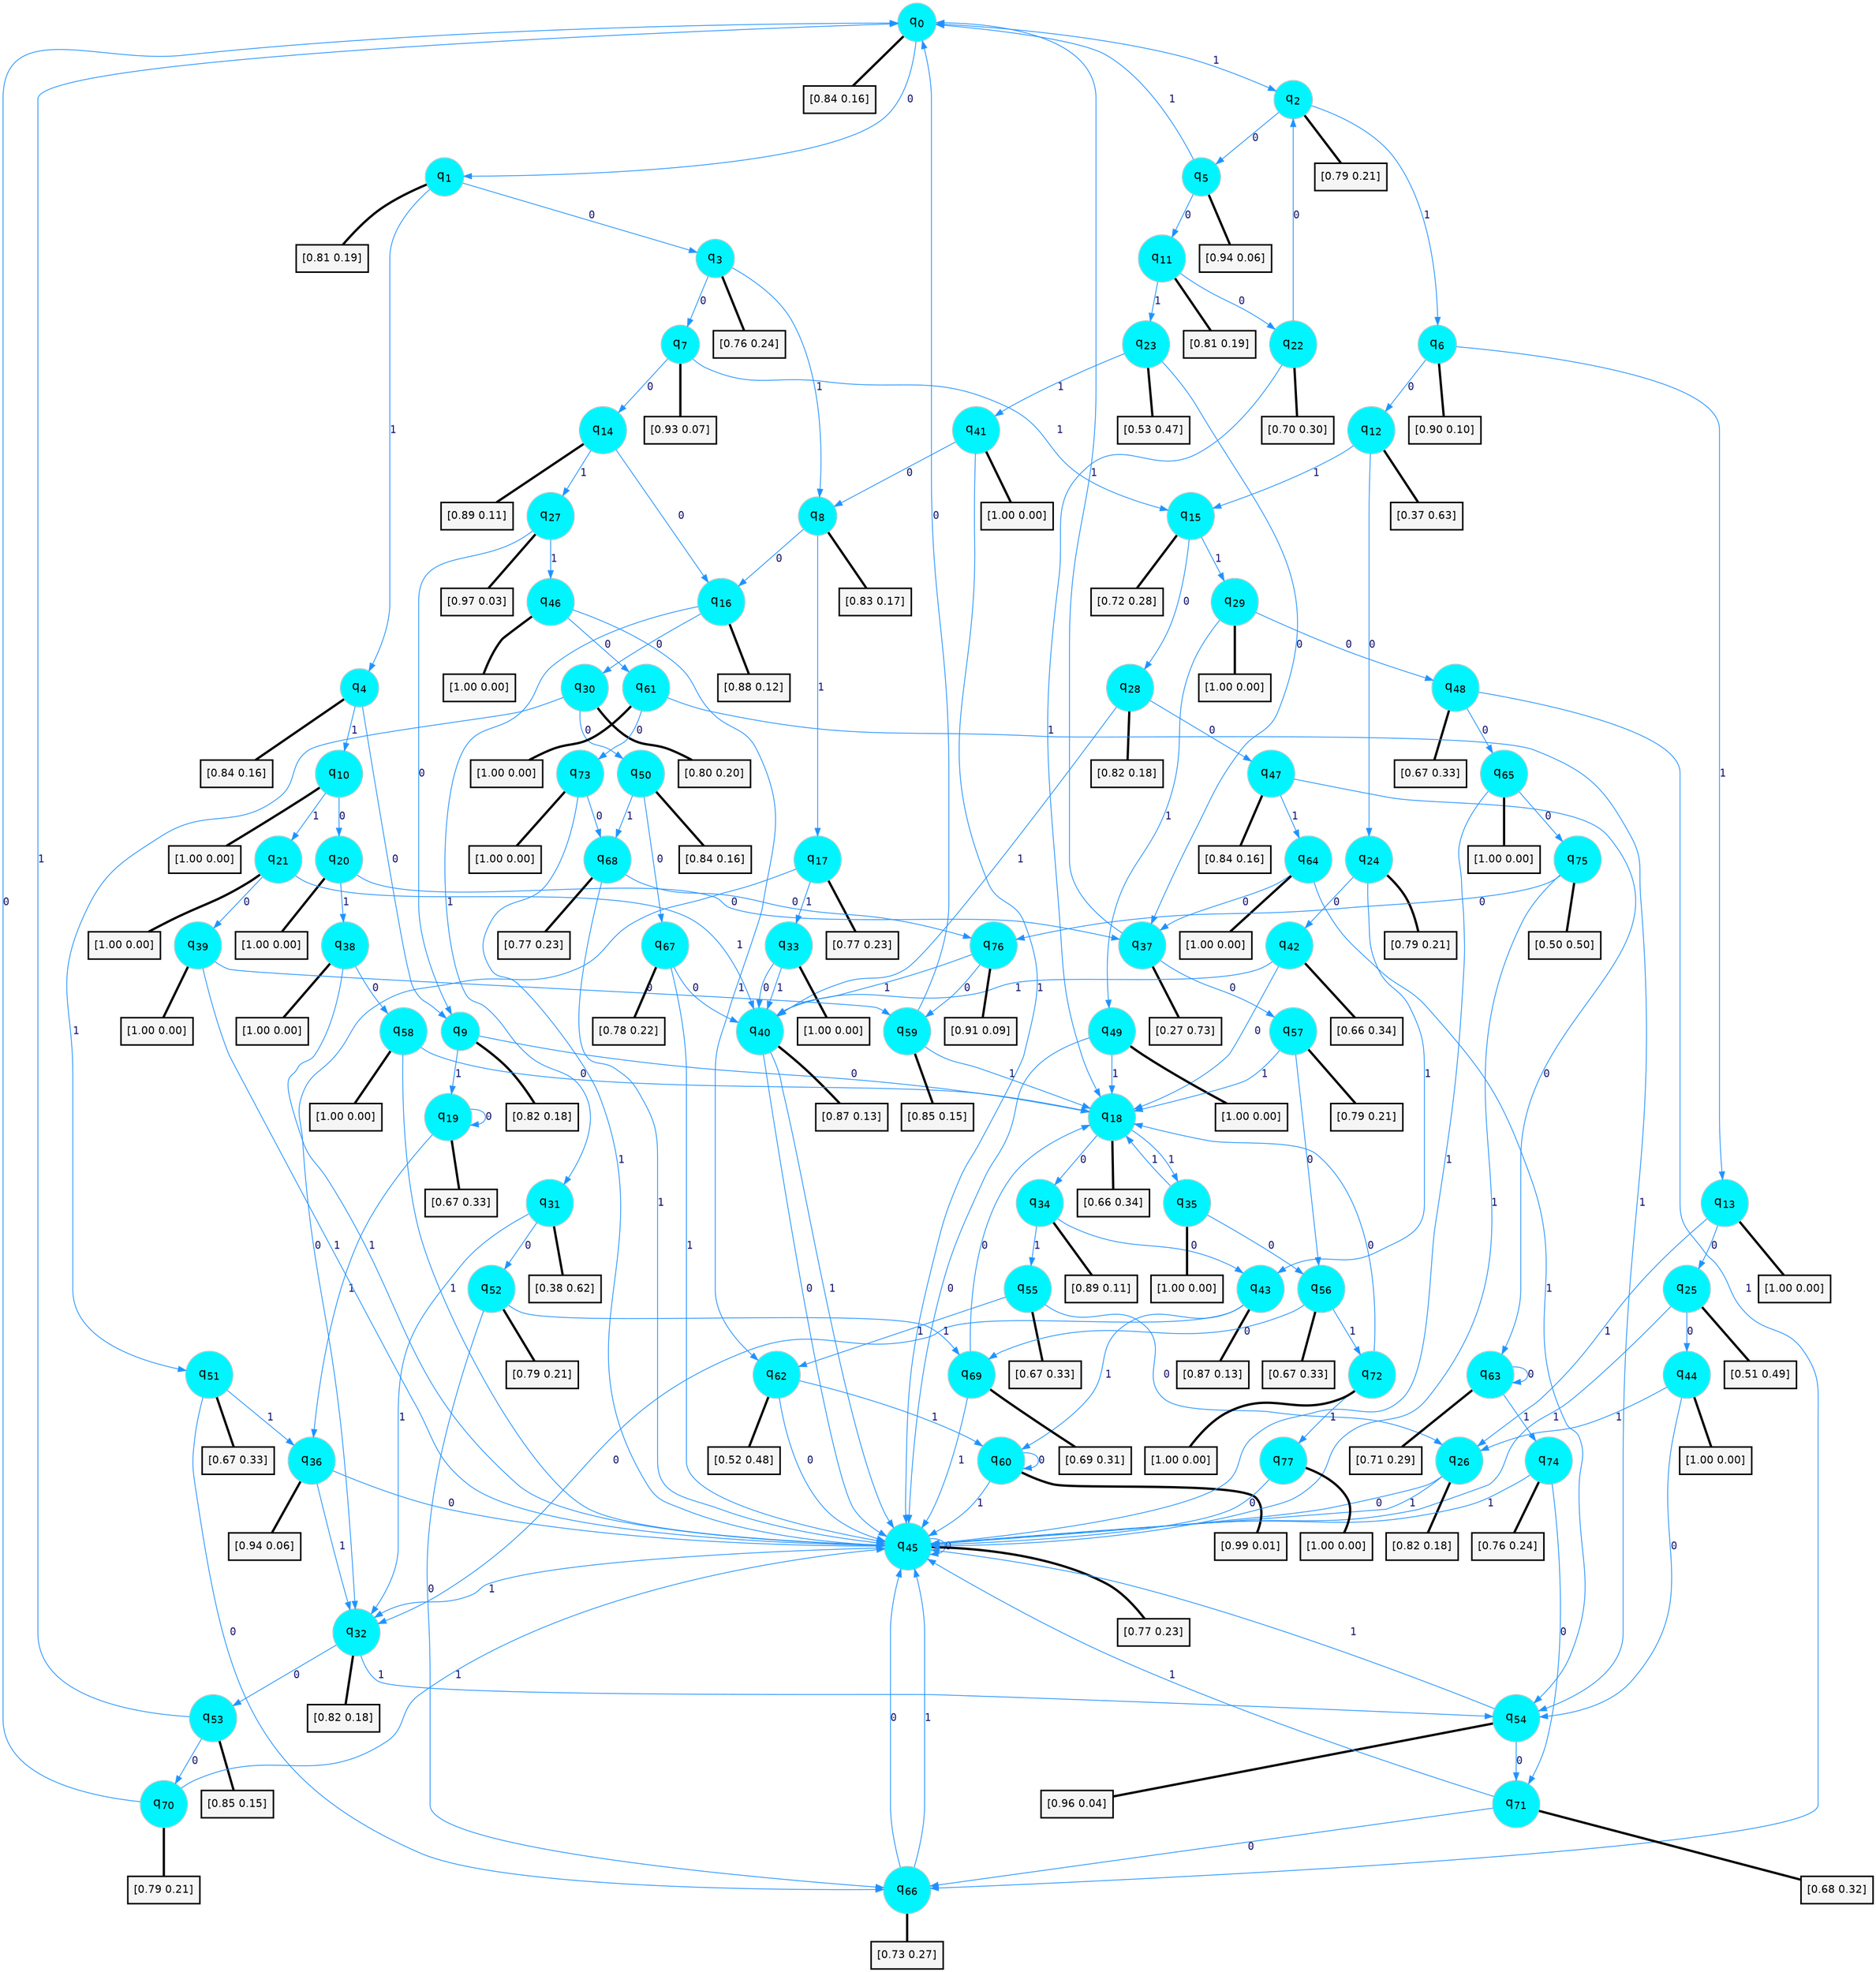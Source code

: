 digraph G {
graph [
bgcolor=transparent, dpi=300, rankdir=TD, size="40,25"];
node [
color=gray, fillcolor=turquoise1, fontcolor=black, fontname=Helvetica, fontsize=16, fontweight=bold, shape=circle, style=filled];
edge [
arrowsize=1, color=dodgerblue1, fontcolor=midnightblue, fontname=courier, fontweight=bold, penwidth=1, style=solid, weight=20];
0[label=<q<SUB>0</SUB>>];
1[label=<q<SUB>1</SUB>>];
2[label=<q<SUB>2</SUB>>];
3[label=<q<SUB>3</SUB>>];
4[label=<q<SUB>4</SUB>>];
5[label=<q<SUB>5</SUB>>];
6[label=<q<SUB>6</SUB>>];
7[label=<q<SUB>7</SUB>>];
8[label=<q<SUB>8</SUB>>];
9[label=<q<SUB>9</SUB>>];
10[label=<q<SUB>10</SUB>>];
11[label=<q<SUB>11</SUB>>];
12[label=<q<SUB>12</SUB>>];
13[label=<q<SUB>13</SUB>>];
14[label=<q<SUB>14</SUB>>];
15[label=<q<SUB>15</SUB>>];
16[label=<q<SUB>16</SUB>>];
17[label=<q<SUB>17</SUB>>];
18[label=<q<SUB>18</SUB>>];
19[label=<q<SUB>19</SUB>>];
20[label=<q<SUB>20</SUB>>];
21[label=<q<SUB>21</SUB>>];
22[label=<q<SUB>22</SUB>>];
23[label=<q<SUB>23</SUB>>];
24[label=<q<SUB>24</SUB>>];
25[label=<q<SUB>25</SUB>>];
26[label=<q<SUB>26</SUB>>];
27[label=<q<SUB>27</SUB>>];
28[label=<q<SUB>28</SUB>>];
29[label=<q<SUB>29</SUB>>];
30[label=<q<SUB>30</SUB>>];
31[label=<q<SUB>31</SUB>>];
32[label=<q<SUB>32</SUB>>];
33[label=<q<SUB>33</SUB>>];
34[label=<q<SUB>34</SUB>>];
35[label=<q<SUB>35</SUB>>];
36[label=<q<SUB>36</SUB>>];
37[label=<q<SUB>37</SUB>>];
38[label=<q<SUB>38</SUB>>];
39[label=<q<SUB>39</SUB>>];
40[label=<q<SUB>40</SUB>>];
41[label=<q<SUB>41</SUB>>];
42[label=<q<SUB>42</SUB>>];
43[label=<q<SUB>43</SUB>>];
44[label=<q<SUB>44</SUB>>];
45[label=<q<SUB>45</SUB>>];
46[label=<q<SUB>46</SUB>>];
47[label=<q<SUB>47</SUB>>];
48[label=<q<SUB>48</SUB>>];
49[label=<q<SUB>49</SUB>>];
50[label=<q<SUB>50</SUB>>];
51[label=<q<SUB>51</SUB>>];
52[label=<q<SUB>52</SUB>>];
53[label=<q<SUB>53</SUB>>];
54[label=<q<SUB>54</SUB>>];
55[label=<q<SUB>55</SUB>>];
56[label=<q<SUB>56</SUB>>];
57[label=<q<SUB>57</SUB>>];
58[label=<q<SUB>58</SUB>>];
59[label=<q<SUB>59</SUB>>];
60[label=<q<SUB>60</SUB>>];
61[label=<q<SUB>61</SUB>>];
62[label=<q<SUB>62</SUB>>];
63[label=<q<SUB>63</SUB>>];
64[label=<q<SUB>64</SUB>>];
65[label=<q<SUB>65</SUB>>];
66[label=<q<SUB>66</SUB>>];
67[label=<q<SUB>67</SUB>>];
68[label=<q<SUB>68</SUB>>];
69[label=<q<SUB>69</SUB>>];
70[label=<q<SUB>70</SUB>>];
71[label=<q<SUB>71</SUB>>];
72[label=<q<SUB>72</SUB>>];
73[label=<q<SUB>73</SUB>>];
74[label=<q<SUB>74</SUB>>];
75[label=<q<SUB>75</SUB>>];
76[label=<q<SUB>76</SUB>>];
77[label=<q<SUB>77</SUB>>];
78[label="[0.84 0.16]", shape=box,fontcolor=black, fontname=Helvetica, fontsize=14, penwidth=2, fillcolor=whitesmoke,color=black];
79[label="[0.81 0.19]", shape=box,fontcolor=black, fontname=Helvetica, fontsize=14, penwidth=2, fillcolor=whitesmoke,color=black];
80[label="[0.79 0.21]", shape=box,fontcolor=black, fontname=Helvetica, fontsize=14, penwidth=2, fillcolor=whitesmoke,color=black];
81[label="[0.76 0.24]", shape=box,fontcolor=black, fontname=Helvetica, fontsize=14, penwidth=2, fillcolor=whitesmoke,color=black];
82[label="[0.84 0.16]", shape=box,fontcolor=black, fontname=Helvetica, fontsize=14, penwidth=2, fillcolor=whitesmoke,color=black];
83[label="[0.94 0.06]", shape=box,fontcolor=black, fontname=Helvetica, fontsize=14, penwidth=2, fillcolor=whitesmoke,color=black];
84[label="[0.90 0.10]", shape=box,fontcolor=black, fontname=Helvetica, fontsize=14, penwidth=2, fillcolor=whitesmoke,color=black];
85[label="[0.93 0.07]", shape=box,fontcolor=black, fontname=Helvetica, fontsize=14, penwidth=2, fillcolor=whitesmoke,color=black];
86[label="[0.83 0.17]", shape=box,fontcolor=black, fontname=Helvetica, fontsize=14, penwidth=2, fillcolor=whitesmoke,color=black];
87[label="[0.82 0.18]", shape=box,fontcolor=black, fontname=Helvetica, fontsize=14, penwidth=2, fillcolor=whitesmoke,color=black];
88[label="[1.00 0.00]", shape=box,fontcolor=black, fontname=Helvetica, fontsize=14, penwidth=2, fillcolor=whitesmoke,color=black];
89[label="[0.81 0.19]", shape=box,fontcolor=black, fontname=Helvetica, fontsize=14, penwidth=2, fillcolor=whitesmoke,color=black];
90[label="[0.37 0.63]", shape=box,fontcolor=black, fontname=Helvetica, fontsize=14, penwidth=2, fillcolor=whitesmoke,color=black];
91[label="[1.00 0.00]", shape=box,fontcolor=black, fontname=Helvetica, fontsize=14, penwidth=2, fillcolor=whitesmoke,color=black];
92[label="[0.89 0.11]", shape=box,fontcolor=black, fontname=Helvetica, fontsize=14, penwidth=2, fillcolor=whitesmoke,color=black];
93[label="[0.72 0.28]", shape=box,fontcolor=black, fontname=Helvetica, fontsize=14, penwidth=2, fillcolor=whitesmoke,color=black];
94[label="[0.88 0.12]", shape=box,fontcolor=black, fontname=Helvetica, fontsize=14, penwidth=2, fillcolor=whitesmoke,color=black];
95[label="[0.77 0.23]", shape=box,fontcolor=black, fontname=Helvetica, fontsize=14, penwidth=2, fillcolor=whitesmoke,color=black];
96[label="[0.66 0.34]", shape=box,fontcolor=black, fontname=Helvetica, fontsize=14, penwidth=2, fillcolor=whitesmoke,color=black];
97[label="[0.67 0.33]", shape=box,fontcolor=black, fontname=Helvetica, fontsize=14, penwidth=2, fillcolor=whitesmoke,color=black];
98[label="[1.00 0.00]", shape=box,fontcolor=black, fontname=Helvetica, fontsize=14, penwidth=2, fillcolor=whitesmoke,color=black];
99[label="[1.00 0.00]", shape=box,fontcolor=black, fontname=Helvetica, fontsize=14, penwidth=2, fillcolor=whitesmoke,color=black];
100[label="[0.70 0.30]", shape=box,fontcolor=black, fontname=Helvetica, fontsize=14, penwidth=2, fillcolor=whitesmoke,color=black];
101[label="[0.53 0.47]", shape=box,fontcolor=black, fontname=Helvetica, fontsize=14, penwidth=2, fillcolor=whitesmoke,color=black];
102[label="[0.79 0.21]", shape=box,fontcolor=black, fontname=Helvetica, fontsize=14, penwidth=2, fillcolor=whitesmoke,color=black];
103[label="[0.51 0.49]", shape=box,fontcolor=black, fontname=Helvetica, fontsize=14, penwidth=2, fillcolor=whitesmoke,color=black];
104[label="[0.82 0.18]", shape=box,fontcolor=black, fontname=Helvetica, fontsize=14, penwidth=2, fillcolor=whitesmoke,color=black];
105[label="[0.97 0.03]", shape=box,fontcolor=black, fontname=Helvetica, fontsize=14, penwidth=2, fillcolor=whitesmoke,color=black];
106[label="[0.82 0.18]", shape=box,fontcolor=black, fontname=Helvetica, fontsize=14, penwidth=2, fillcolor=whitesmoke,color=black];
107[label="[1.00 0.00]", shape=box,fontcolor=black, fontname=Helvetica, fontsize=14, penwidth=2, fillcolor=whitesmoke,color=black];
108[label="[0.80 0.20]", shape=box,fontcolor=black, fontname=Helvetica, fontsize=14, penwidth=2, fillcolor=whitesmoke,color=black];
109[label="[0.38 0.62]", shape=box,fontcolor=black, fontname=Helvetica, fontsize=14, penwidth=2, fillcolor=whitesmoke,color=black];
110[label="[0.82 0.18]", shape=box,fontcolor=black, fontname=Helvetica, fontsize=14, penwidth=2, fillcolor=whitesmoke,color=black];
111[label="[1.00 0.00]", shape=box,fontcolor=black, fontname=Helvetica, fontsize=14, penwidth=2, fillcolor=whitesmoke,color=black];
112[label="[0.89 0.11]", shape=box,fontcolor=black, fontname=Helvetica, fontsize=14, penwidth=2, fillcolor=whitesmoke,color=black];
113[label="[1.00 0.00]", shape=box,fontcolor=black, fontname=Helvetica, fontsize=14, penwidth=2, fillcolor=whitesmoke,color=black];
114[label="[0.94 0.06]", shape=box,fontcolor=black, fontname=Helvetica, fontsize=14, penwidth=2, fillcolor=whitesmoke,color=black];
115[label="[0.27 0.73]", shape=box,fontcolor=black, fontname=Helvetica, fontsize=14, penwidth=2, fillcolor=whitesmoke,color=black];
116[label="[1.00 0.00]", shape=box,fontcolor=black, fontname=Helvetica, fontsize=14, penwidth=2, fillcolor=whitesmoke,color=black];
117[label="[1.00 0.00]", shape=box,fontcolor=black, fontname=Helvetica, fontsize=14, penwidth=2, fillcolor=whitesmoke,color=black];
118[label="[0.87 0.13]", shape=box,fontcolor=black, fontname=Helvetica, fontsize=14, penwidth=2, fillcolor=whitesmoke,color=black];
119[label="[1.00 0.00]", shape=box,fontcolor=black, fontname=Helvetica, fontsize=14, penwidth=2, fillcolor=whitesmoke,color=black];
120[label="[0.66 0.34]", shape=box,fontcolor=black, fontname=Helvetica, fontsize=14, penwidth=2, fillcolor=whitesmoke,color=black];
121[label="[0.87 0.13]", shape=box,fontcolor=black, fontname=Helvetica, fontsize=14, penwidth=2, fillcolor=whitesmoke,color=black];
122[label="[1.00 0.00]", shape=box,fontcolor=black, fontname=Helvetica, fontsize=14, penwidth=2, fillcolor=whitesmoke,color=black];
123[label="[0.77 0.23]", shape=box,fontcolor=black, fontname=Helvetica, fontsize=14, penwidth=2, fillcolor=whitesmoke,color=black];
124[label="[1.00 0.00]", shape=box,fontcolor=black, fontname=Helvetica, fontsize=14, penwidth=2, fillcolor=whitesmoke,color=black];
125[label="[0.84 0.16]", shape=box,fontcolor=black, fontname=Helvetica, fontsize=14, penwidth=2, fillcolor=whitesmoke,color=black];
126[label="[0.67 0.33]", shape=box,fontcolor=black, fontname=Helvetica, fontsize=14, penwidth=2, fillcolor=whitesmoke,color=black];
127[label="[1.00 0.00]", shape=box,fontcolor=black, fontname=Helvetica, fontsize=14, penwidth=2, fillcolor=whitesmoke,color=black];
128[label="[0.84 0.16]", shape=box,fontcolor=black, fontname=Helvetica, fontsize=14, penwidth=2, fillcolor=whitesmoke,color=black];
129[label="[0.67 0.33]", shape=box,fontcolor=black, fontname=Helvetica, fontsize=14, penwidth=2, fillcolor=whitesmoke,color=black];
130[label="[0.79 0.21]", shape=box,fontcolor=black, fontname=Helvetica, fontsize=14, penwidth=2, fillcolor=whitesmoke,color=black];
131[label="[0.85 0.15]", shape=box,fontcolor=black, fontname=Helvetica, fontsize=14, penwidth=2, fillcolor=whitesmoke,color=black];
132[label="[0.96 0.04]", shape=box,fontcolor=black, fontname=Helvetica, fontsize=14, penwidth=2, fillcolor=whitesmoke,color=black];
133[label="[0.67 0.33]", shape=box,fontcolor=black, fontname=Helvetica, fontsize=14, penwidth=2, fillcolor=whitesmoke,color=black];
134[label="[0.67 0.33]", shape=box,fontcolor=black, fontname=Helvetica, fontsize=14, penwidth=2, fillcolor=whitesmoke,color=black];
135[label="[0.79 0.21]", shape=box,fontcolor=black, fontname=Helvetica, fontsize=14, penwidth=2, fillcolor=whitesmoke,color=black];
136[label="[1.00 0.00]", shape=box,fontcolor=black, fontname=Helvetica, fontsize=14, penwidth=2, fillcolor=whitesmoke,color=black];
137[label="[0.85 0.15]", shape=box,fontcolor=black, fontname=Helvetica, fontsize=14, penwidth=2, fillcolor=whitesmoke,color=black];
138[label="[0.99 0.01]", shape=box,fontcolor=black, fontname=Helvetica, fontsize=14, penwidth=2, fillcolor=whitesmoke,color=black];
139[label="[1.00 0.00]", shape=box,fontcolor=black, fontname=Helvetica, fontsize=14, penwidth=2, fillcolor=whitesmoke,color=black];
140[label="[0.52 0.48]", shape=box,fontcolor=black, fontname=Helvetica, fontsize=14, penwidth=2, fillcolor=whitesmoke,color=black];
141[label="[0.71 0.29]", shape=box,fontcolor=black, fontname=Helvetica, fontsize=14, penwidth=2, fillcolor=whitesmoke,color=black];
142[label="[1.00 0.00]", shape=box,fontcolor=black, fontname=Helvetica, fontsize=14, penwidth=2, fillcolor=whitesmoke,color=black];
143[label="[1.00 0.00]", shape=box,fontcolor=black, fontname=Helvetica, fontsize=14, penwidth=2, fillcolor=whitesmoke,color=black];
144[label="[0.73 0.27]", shape=box,fontcolor=black, fontname=Helvetica, fontsize=14, penwidth=2, fillcolor=whitesmoke,color=black];
145[label="[0.78 0.22]", shape=box,fontcolor=black, fontname=Helvetica, fontsize=14, penwidth=2, fillcolor=whitesmoke,color=black];
146[label="[0.77 0.23]", shape=box,fontcolor=black, fontname=Helvetica, fontsize=14, penwidth=2, fillcolor=whitesmoke,color=black];
147[label="[0.69 0.31]", shape=box,fontcolor=black, fontname=Helvetica, fontsize=14, penwidth=2, fillcolor=whitesmoke,color=black];
148[label="[0.79 0.21]", shape=box,fontcolor=black, fontname=Helvetica, fontsize=14, penwidth=2, fillcolor=whitesmoke,color=black];
149[label="[0.68 0.32]", shape=box,fontcolor=black, fontname=Helvetica, fontsize=14, penwidth=2, fillcolor=whitesmoke,color=black];
150[label="[1.00 0.00]", shape=box,fontcolor=black, fontname=Helvetica, fontsize=14, penwidth=2, fillcolor=whitesmoke,color=black];
151[label="[1.00 0.00]", shape=box,fontcolor=black, fontname=Helvetica, fontsize=14, penwidth=2, fillcolor=whitesmoke,color=black];
152[label="[0.76 0.24]", shape=box,fontcolor=black, fontname=Helvetica, fontsize=14, penwidth=2, fillcolor=whitesmoke,color=black];
153[label="[0.50 0.50]", shape=box,fontcolor=black, fontname=Helvetica, fontsize=14, penwidth=2, fillcolor=whitesmoke,color=black];
154[label="[0.91 0.09]", shape=box,fontcolor=black, fontname=Helvetica, fontsize=14, penwidth=2, fillcolor=whitesmoke,color=black];
155[label="[1.00 0.00]", shape=box,fontcolor=black, fontname=Helvetica, fontsize=14, penwidth=2, fillcolor=whitesmoke,color=black];
0->1 [label=0];
0->2 [label=1];
0->78 [arrowhead=none, penwidth=3,color=black];
1->3 [label=0];
1->4 [label=1];
1->79 [arrowhead=none, penwidth=3,color=black];
2->5 [label=0];
2->6 [label=1];
2->80 [arrowhead=none, penwidth=3,color=black];
3->7 [label=0];
3->8 [label=1];
3->81 [arrowhead=none, penwidth=3,color=black];
4->9 [label=0];
4->10 [label=1];
4->82 [arrowhead=none, penwidth=3,color=black];
5->11 [label=0];
5->0 [label=1];
5->83 [arrowhead=none, penwidth=3,color=black];
6->12 [label=0];
6->13 [label=1];
6->84 [arrowhead=none, penwidth=3,color=black];
7->14 [label=0];
7->15 [label=1];
7->85 [arrowhead=none, penwidth=3,color=black];
8->16 [label=0];
8->17 [label=1];
8->86 [arrowhead=none, penwidth=3,color=black];
9->18 [label=0];
9->19 [label=1];
9->87 [arrowhead=none, penwidth=3,color=black];
10->20 [label=0];
10->21 [label=1];
10->88 [arrowhead=none, penwidth=3,color=black];
11->22 [label=0];
11->23 [label=1];
11->89 [arrowhead=none, penwidth=3,color=black];
12->24 [label=0];
12->15 [label=1];
12->90 [arrowhead=none, penwidth=3,color=black];
13->25 [label=0];
13->26 [label=1];
13->91 [arrowhead=none, penwidth=3,color=black];
14->16 [label=0];
14->27 [label=1];
14->92 [arrowhead=none, penwidth=3,color=black];
15->28 [label=0];
15->29 [label=1];
15->93 [arrowhead=none, penwidth=3,color=black];
16->30 [label=0];
16->31 [label=1];
16->94 [arrowhead=none, penwidth=3,color=black];
17->32 [label=0];
17->33 [label=1];
17->95 [arrowhead=none, penwidth=3,color=black];
18->34 [label=0];
18->35 [label=1];
18->96 [arrowhead=none, penwidth=3,color=black];
19->19 [label=0];
19->36 [label=1];
19->97 [arrowhead=none, penwidth=3,color=black];
20->37 [label=0];
20->38 [label=1];
20->98 [arrowhead=none, penwidth=3,color=black];
21->39 [label=0];
21->40 [label=1];
21->99 [arrowhead=none, penwidth=3,color=black];
22->2 [label=0];
22->18 [label=1];
22->100 [arrowhead=none, penwidth=3,color=black];
23->37 [label=0];
23->41 [label=1];
23->101 [arrowhead=none, penwidth=3,color=black];
24->42 [label=0];
24->43 [label=1];
24->102 [arrowhead=none, penwidth=3,color=black];
25->44 [label=0];
25->45 [label=1];
25->103 [arrowhead=none, penwidth=3,color=black];
26->45 [label=0];
26->45 [label=1];
26->104 [arrowhead=none, penwidth=3,color=black];
27->9 [label=0];
27->46 [label=1];
27->105 [arrowhead=none, penwidth=3,color=black];
28->47 [label=0];
28->40 [label=1];
28->106 [arrowhead=none, penwidth=3,color=black];
29->48 [label=0];
29->49 [label=1];
29->107 [arrowhead=none, penwidth=3,color=black];
30->50 [label=0];
30->51 [label=1];
30->108 [arrowhead=none, penwidth=3,color=black];
31->52 [label=0];
31->32 [label=1];
31->109 [arrowhead=none, penwidth=3,color=black];
32->53 [label=0];
32->54 [label=1];
32->110 [arrowhead=none, penwidth=3,color=black];
33->40 [label=0];
33->40 [label=1];
33->111 [arrowhead=none, penwidth=3,color=black];
34->43 [label=0];
34->55 [label=1];
34->112 [arrowhead=none, penwidth=3,color=black];
35->56 [label=0];
35->18 [label=1];
35->113 [arrowhead=none, penwidth=3,color=black];
36->45 [label=0];
36->32 [label=1];
36->114 [arrowhead=none, penwidth=3,color=black];
37->57 [label=0];
37->0 [label=1];
37->115 [arrowhead=none, penwidth=3,color=black];
38->58 [label=0];
38->45 [label=1];
38->116 [arrowhead=none, penwidth=3,color=black];
39->59 [label=0];
39->45 [label=1];
39->117 [arrowhead=none, penwidth=3,color=black];
40->45 [label=0];
40->45 [label=1];
40->118 [arrowhead=none, penwidth=3,color=black];
41->8 [label=0];
41->45 [label=1];
41->119 [arrowhead=none, penwidth=3,color=black];
42->18 [label=0];
42->40 [label=1];
42->120 [arrowhead=none, penwidth=3,color=black];
43->32 [label=0];
43->60 [label=1];
43->121 [arrowhead=none, penwidth=3,color=black];
44->54 [label=0];
44->26 [label=1];
44->122 [arrowhead=none, penwidth=3,color=black];
45->45 [label=0];
45->32 [label=1];
45->123 [arrowhead=none, penwidth=3,color=black];
46->61 [label=0];
46->62 [label=1];
46->124 [arrowhead=none, penwidth=3,color=black];
47->63 [label=0];
47->64 [label=1];
47->125 [arrowhead=none, penwidth=3,color=black];
48->65 [label=0];
48->66 [label=1];
48->126 [arrowhead=none, penwidth=3,color=black];
49->45 [label=0];
49->18 [label=1];
49->127 [arrowhead=none, penwidth=3,color=black];
50->67 [label=0];
50->68 [label=1];
50->128 [arrowhead=none, penwidth=3,color=black];
51->66 [label=0];
51->36 [label=1];
51->129 [arrowhead=none, penwidth=3,color=black];
52->66 [label=0];
52->69 [label=1];
52->130 [arrowhead=none, penwidth=3,color=black];
53->70 [label=0];
53->0 [label=1];
53->131 [arrowhead=none, penwidth=3,color=black];
54->71 [label=0];
54->45 [label=1];
54->132 [arrowhead=none, penwidth=3,color=black];
55->26 [label=0];
55->62 [label=1];
55->133 [arrowhead=none, penwidth=3,color=black];
56->69 [label=0];
56->72 [label=1];
56->134 [arrowhead=none, penwidth=3,color=black];
57->56 [label=0];
57->18 [label=1];
57->135 [arrowhead=none, penwidth=3,color=black];
58->18 [label=0];
58->45 [label=1];
58->136 [arrowhead=none, penwidth=3,color=black];
59->0 [label=0];
59->18 [label=1];
59->137 [arrowhead=none, penwidth=3,color=black];
60->60 [label=0];
60->45 [label=1];
60->138 [arrowhead=none, penwidth=3,color=black];
61->73 [label=0];
61->54 [label=1];
61->139 [arrowhead=none, penwidth=3,color=black];
62->45 [label=0];
62->60 [label=1];
62->140 [arrowhead=none, penwidth=3,color=black];
63->63 [label=0];
63->74 [label=1];
63->141 [arrowhead=none, penwidth=3,color=black];
64->37 [label=0];
64->54 [label=1];
64->142 [arrowhead=none, penwidth=3,color=black];
65->75 [label=0];
65->45 [label=1];
65->143 [arrowhead=none, penwidth=3,color=black];
66->45 [label=0];
66->45 [label=1];
66->144 [arrowhead=none, penwidth=3,color=black];
67->40 [label=0];
67->45 [label=1];
67->145 [arrowhead=none, penwidth=3,color=black];
68->76 [label=0];
68->45 [label=1];
68->146 [arrowhead=none, penwidth=3,color=black];
69->18 [label=0];
69->45 [label=1];
69->147 [arrowhead=none, penwidth=3,color=black];
70->0 [label=0];
70->45 [label=1];
70->148 [arrowhead=none, penwidth=3,color=black];
71->66 [label=0];
71->45 [label=1];
71->149 [arrowhead=none, penwidth=3,color=black];
72->18 [label=0];
72->77 [label=1];
72->150 [arrowhead=none, penwidth=3,color=black];
73->68 [label=0];
73->45 [label=1];
73->151 [arrowhead=none, penwidth=3,color=black];
74->71 [label=0];
74->45 [label=1];
74->152 [arrowhead=none, penwidth=3,color=black];
75->76 [label=0];
75->45 [label=1];
75->153 [arrowhead=none, penwidth=3,color=black];
76->59 [label=0];
76->40 [label=1];
76->154 [arrowhead=none, penwidth=3,color=black];
77->45 [label=0];
77->155 [arrowhead=none, penwidth=3,color=black];
}
